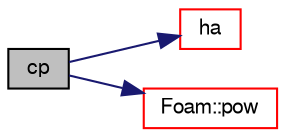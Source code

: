 digraph "cp"
{
  bgcolor="transparent";
  edge [fontname="FreeSans",fontsize="10",labelfontname="FreeSans",labelfontsize="10"];
  node [fontname="FreeSans",fontsize="10",shape=record];
  rankdir="LR";
  Node145 [label="cp",height=0.2,width=0.4,color="black", fillcolor="grey75", style="filled", fontcolor="black"];
  Node145 -> Node146 [color="midnightblue",fontsize="10",style="solid",fontname="FreeSans"];
  Node146 [label="ha",height=0.2,width=0.4,color="red",URL="$a30370.html#a94fe7b61e38a21bcb5f8787a013210bf",tooltip="Absolute enthalpy [J/kmol]. "];
  Node145 -> Node148 [color="midnightblue",fontsize="10",style="solid",fontname="FreeSans"];
  Node148 [label="Foam::pow",height=0.2,width=0.4,color="red",URL="$a21124.html#a7500c8e9d27a442adc75e287de074c7c"];
}
